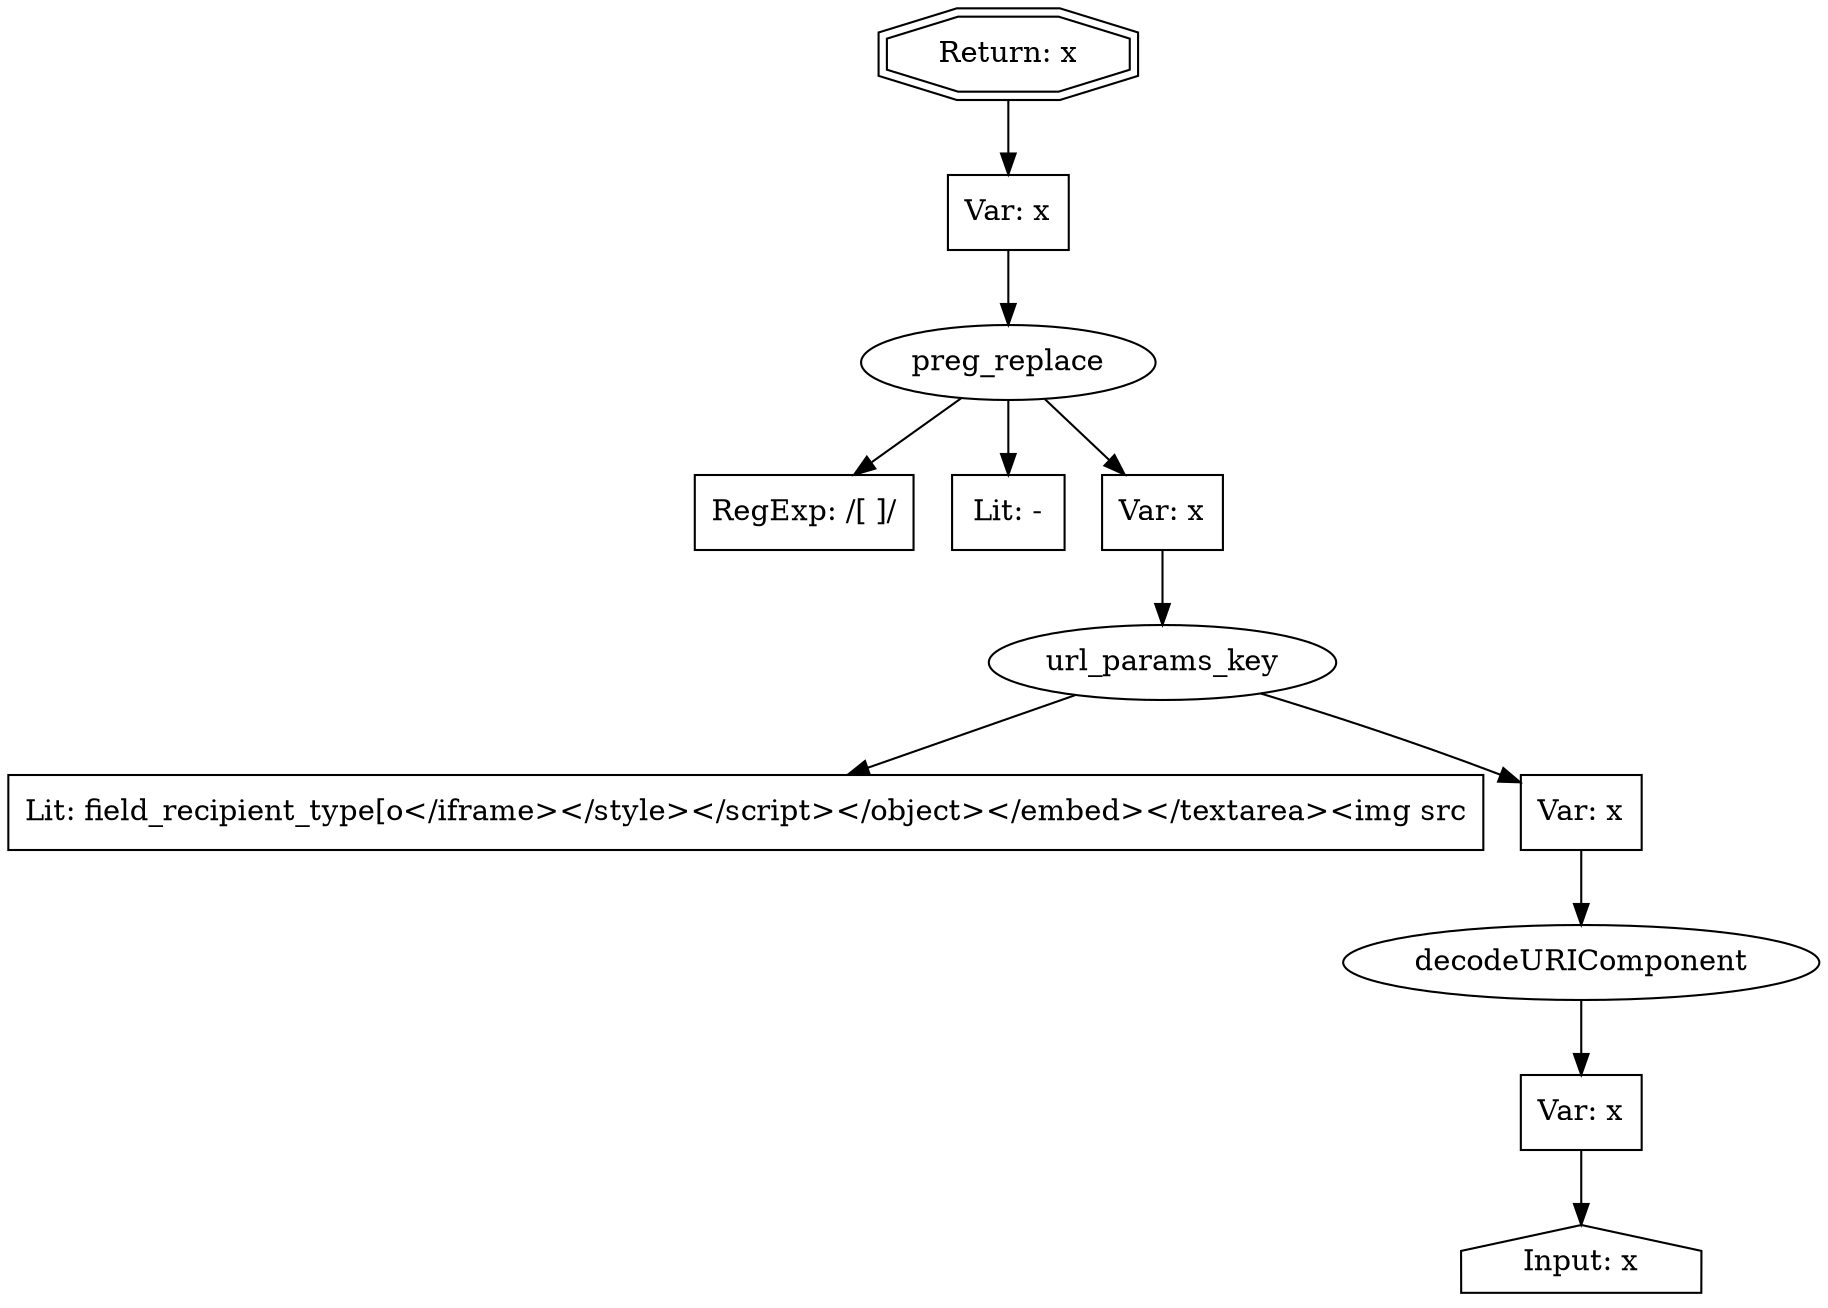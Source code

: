 // Finding: 083edb4d-9695-4a16-bbc2-22c714deb844
// Finding.url: https://example71.com/grants/awarded-grants?field_recipient_type[o</iframe></style></script></object></embed></textarea><img src=x onerror=taintfoxLog('568800e5c505418a98a88101e6f22fee')><!--/*fice+of+Museum+Services]=Office+of+Museum+Services&field_fiscal_year_text[1]=1
// Finding.parentloc: https://example71.com/grants/awarded-grants?field_recipient_type[o</iframe></style></script></object></embed></textarea><img src=x onerror=taintfoxLog('568800e5c505418a98a88101e6f22fee')><!--/*fice+of+Museum+Services]=Office+of+Museum+Services&field_fiscal_year_text[1]=1
// Finding.domain: example71.com
// Finding.base_domain: example71.com
// Finding.source: location.search
// Finding.sink: innerHTML
// Sanitizer.score: 1
// Sanitizer.name: <synthetic>
// Sanitizer.location: example18.com
// Finding.begin: 230
// Finding.end: 233
// Finding.original_uuid: 8ede3575-76b2-4e33-aaca-3174eb555522
// Finding.TwentyFiveMillionFlowsId: 2094995897
// Finding.script: https://example71.com/core/assets/vendor/jquery/jquery.min.js?v=3.5.1
// Finding.line: 2
// Exploit.uuid: 568800e5-c505-418a-98a8-8101e6f22fee
// Exploit.success: false
// Exploit.status: validated
// Exploit.method: C
// Exploit.type: html
// Exploit.token: text
// Exploit.content: o
// Exploit.quote_type: None
// Exploit.tag: None
// Exploit.break_out: o</iframe></style></script></object></embed></textarea><img src=x onerror=
// Exploit.break_in: ><!--/*
// Exploit.payload: o</iframe></style></script></object></embed></textarea><img src=x onerror=taintfoxLog(1)><!--/*
// Exploit.begin_taint_url: 60
// Exploit.end_taint_url: 62
// Exploit.replace_begin_url: 60
// Exploit.replace_end_url: 62
// Exploit.replace_begin_param: 32
// Exploit.replace_end_param: 34
// Issues.LargestEncodeAttrStringChain: 0
// Issues.LargestTextFragmentEncodeChainLength: 0
// Issues.HasApproximation: false
// Issues.HasMissingImplementation: false
// Issues.HasInfiniteRegexWithFunctionReplacer: false
// Issues.MergedSplitAndJoins: true
// Issues.HasUrlInRhsOfReplace: false
// Issues.HasUrlInLhsOfReplace: false
// Issues.HasCookieValueInLhsOfreplace: false
// Issues.HasCookieValueInRhsOfreplace: false
// Issues.HasCookieValueInMatchPattern: false
// Issues.HasCookieValueInExecPattern: false
// Issues.RemovedLRConcats: false
// Issues.RemovedReplaceArtifacts: false
// Issues.HasUrlInMatchPattern: false
// Issues.HasUrlInExecPattern: false
// Issues.RemovedNOPreplaces: false
// Issues.Known_sanitizer: false
// DepGraph.hash: -990881041
// DepGraph.sanitizer_hash: 1848644646
// Merged split and join statements 
digraph cfg {
n0 [shape=house, label="Input: x"];
n1 [shape=ellipse, label="decodeURIComponent"];
n2 [shape=box, label="Var: x"];
n3 [shape=ellipse, label="url_params_key"];
n4 [shape=box, label="Lit: field_recipient_type[o</iframe></style></script></object></embed></textarea><img src"];
n5 [shape=box, label="Var: x"];
n6 [shape=ellipse, label="preg_replace"];
n7 [shape=box, label="RegExp: /[ ]/"];
n8 [shape=box, label="Lit: -"];
n9 [shape=box, label="Var: x"];
n10 [shape=box, label="Var: x"];
n11 [shape=doubleoctagon, label="Return: x"];
n2 -> n0;
n1 -> n2;
n5 -> n1;
n3 -> n4;
n3 -> n5;
n9 -> n3;
n6 -> n7;
n6 -> n8;
n6 -> n9;
n10 -> n6;
n11 -> n10;
}